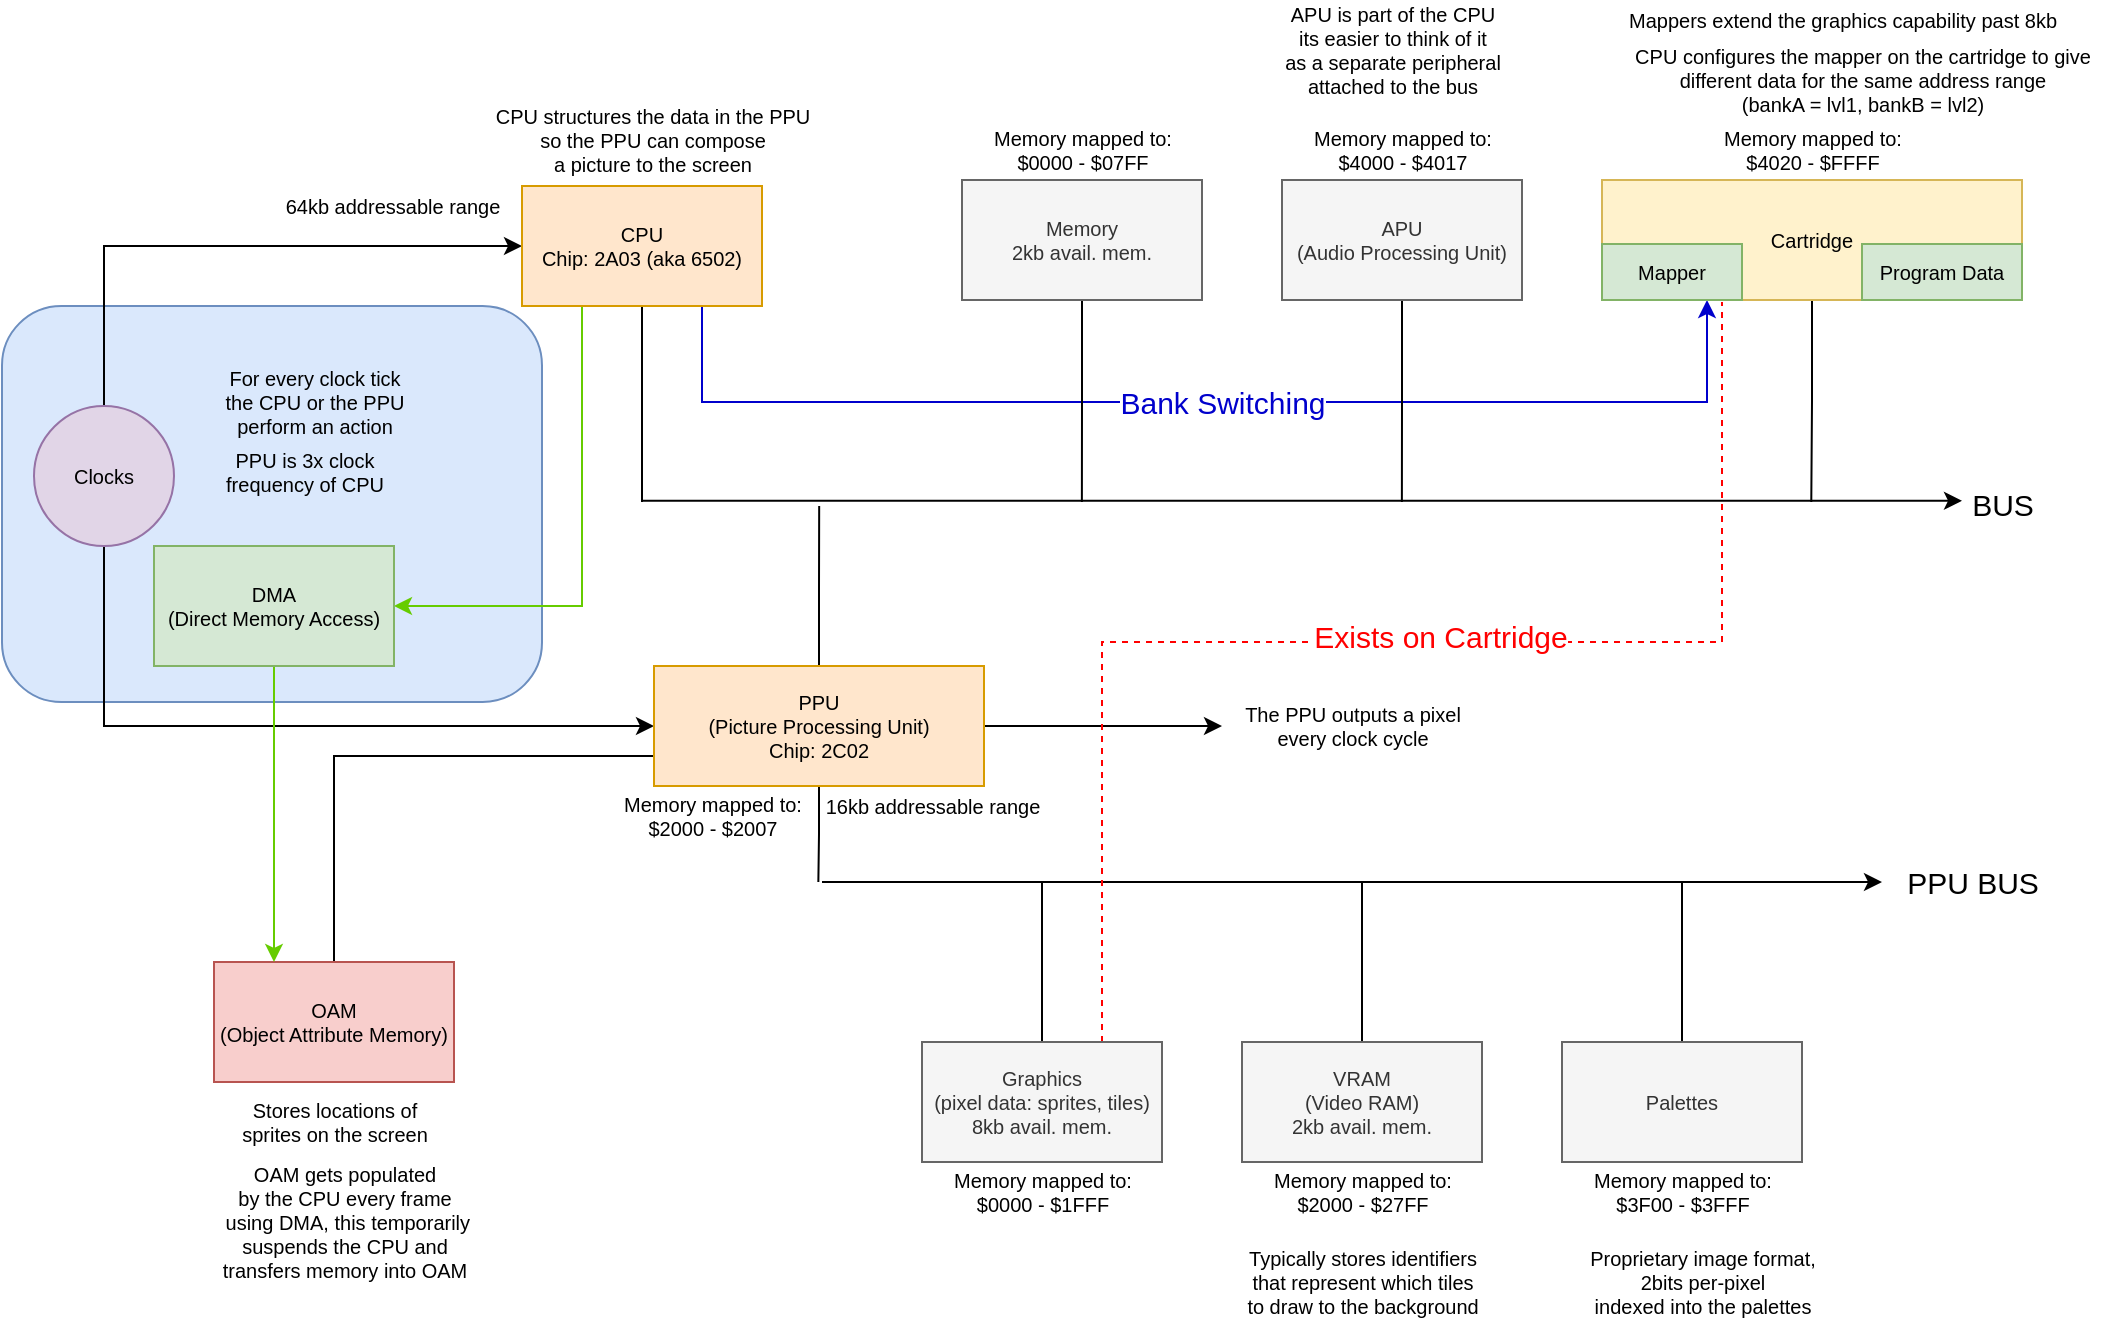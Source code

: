 <mxfile version="16.5.6" type="device" pages="3"><diagram id="FRBXm1ZRkmXVWs593_CT" name="High Level"><mxGraphModel dx="1422" dy="772" grid="1" gridSize="10" guides="1" tooltips="1" connect="1" arrows="1" fold="1" page="1" pageScale="1" pageWidth="1100" pageHeight="850" math="0" shadow="0"><root><mxCell id="0"/><mxCell id="1" parent="0"/><mxCell id="zfShiyS424DusOhFwHzb-37" value="" style="rounded=1;whiteSpace=wrap;html=1;fontSize=15;fillColor=#dae8fc;strokeColor=#6c8ebf;" parent="1" vertex="1"><mxGeometry x="20" y="232" width="270" height="198" as="geometry"/></mxCell><mxCell id="zfShiyS424DusOhFwHzb-30" style="edgeStyle=orthogonalEdgeStyle;rounded=0;orthogonalLoop=1;jettySize=auto;html=1;exitX=0.5;exitY=1;exitDx=0;exitDy=0;fontSize=15;endArrow=none;endFill=0;" parent="1" source="zfShiyS424DusOhFwHzb-1" edge="1"><mxGeometry relative="1" as="geometry"><mxPoint x="340" y="330" as="targetPoint"/></mxGeometry></mxCell><mxCell id="1sFvy0a7lkE8fh7UBLz7-22" style="edgeStyle=orthogonalEdgeStyle;rounded=0;orthogonalLoop=1;jettySize=auto;html=1;exitX=0.25;exitY=1;exitDx=0;exitDy=0;entryX=1;entryY=0.5;entryDx=0;entryDy=0;fontSize=12;fontColor=#000000;endArrow=classic;endFill=1;strokeColor=#66CC00;" parent="1" source="zfShiyS424DusOhFwHzb-1" target="1sFvy0a7lkE8fh7UBLz7-21" edge="1"><mxGeometry relative="1" as="geometry"/></mxCell><mxCell id="1sFvy0a7lkE8fh7UBLz7-25" style="edgeStyle=orthogonalEdgeStyle;rounded=0;orthogonalLoop=1;jettySize=auto;html=1;exitX=0.75;exitY=1;exitDx=0;exitDy=0;entryX=0.25;entryY=1;entryDx=0;entryDy=0;fontSize=15;fontColor=#000000;endArrow=classic;endFill=1;strokeColor=#0000CC;" parent="1" source="zfShiyS424DusOhFwHzb-1" target="zfShiyS424DusOhFwHzb-14" edge="1"><mxGeometry relative="1" as="geometry"><Array as="points"><mxPoint x="370" y="280"/><mxPoint x="873" y="280"/></Array></mxGeometry></mxCell><mxCell id="1sFvy0a7lkE8fh7UBLz7-27" value="Bank Switching" style="edgeLabel;html=1;align=center;verticalAlign=middle;resizable=0;points=[];fontSize=15;fontColor=#0000CC;" parent="1sFvy0a7lkE8fh7UBLz7-25" vertex="1" connectable="0"><mxGeometry x="-0.378" y="-1" relative="1" as="geometry"><mxPoint x="121" y="-1" as="offset"/></mxGeometry></mxCell><mxCell id="zfShiyS424DusOhFwHzb-1" value="&lt;div&gt;CPU&lt;/div&gt;&lt;div&gt;Chip: 2A03 (aka 6502)&lt;br&gt;&lt;/div&gt;" style="rounded=0;whiteSpace=wrap;html=1;" parent="1" vertex="1"><mxGeometry x="280" y="172" width="120" height="60" as="geometry"/></mxCell><mxCell id="zfShiyS424DusOhFwHzb-3" value="" style="endArrow=classic;html=1;rounded=0;endFill=1;" parent="1" edge="1"><mxGeometry width="50" height="50" relative="1" as="geometry"><mxPoint x="340" y="329.41" as="sourcePoint"/><mxPoint x="1000" y="329.41" as="targetPoint"/></mxGeometry></mxCell><mxCell id="zfShiyS424DusOhFwHzb-4" value="&lt;div&gt;&lt;font style=&quot;font-size: 15px&quot;&gt;BUS&lt;/font&gt;&lt;/div&gt;" style="edgeLabel;html=1;align=center;verticalAlign=middle;resizable=0;points=[];" parent="zfShiyS424DusOhFwHzb-3" vertex="1" connectable="0"><mxGeometry x="-0.551" y="-2" relative="1" as="geometry"><mxPoint x="532" y="-1" as="offset"/></mxGeometry></mxCell><mxCell id="zfShiyS424DusOhFwHzb-31" style="edgeStyle=orthogonalEdgeStyle;rounded=0;orthogonalLoop=1;jettySize=auto;html=1;exitX=0.5;exitY=1;exitDx=0;exitDy=0;fontSize=15;endArrow=none;endFill=0;" parent="1" source="zfShiyS424DusOhFwHzb-6" edge="1"><mxGeometry relative="1" as="geometry"><mxPoint x="559.941" y="330" as="targetPoint"/></mxGeometry></mxCell><mxCell id="zfShiyS424DusOhFwHzb-6" value="&lt;div style=&quot;font-size: 12px&quot;&gt;Memory&lt;/div&gt;&lt;div style=&quot;font-size: 12px&quot;&gt;2kb avail. mem.&lt;br style=&quot;font-size: 12px&quot;&gt;&lt;/div&gt;" style="rounded=0;whiteSpace=wrap;html=1;fontSize=12;" parent="1" vertex="1"><mxGeometry x="500" y="169" width="120" height="60" as="geometry"/></mxCell><mxCell id="zfShiyS424DusOhFwHzb-8" value="&lt;div style=&quot;font-size: 10px;&quot;&gt;Memory mapped to:&lt;/div&gt;&lt;div style=&quot;font-size: 10px;&quot;&gt;$0000 - $07FF&lt;br style=&quot;font-size: 10px;&quot;&gt;&lt;/div&gt;" style="text;html=1;align=center;verticalAlign=middle;resizable=0;points=[];autosize=1;strokeColor=none;fillColor=none;fontSize=10;" parent="1" vertex="1"><mxGeometry x="505" y="139" width="110" height="30" as="geometry"/></mxCell><mxCell id="zfShiyS424DusOhFwHzb-32" style="edgeStyle=orthogonalEdgeStyle;rounded=0;orthogonalLoop=1;jettySize=auto;html=1;exitX=0.5;exitY=1;exitDx=0;exitDy=0;fontSize=15;endArrow=none;endFill=0;" parent="1" source="zfShiyS424DusOhFwHzb-9" edge="1"><mxGeometry relative="1" as="geometry"><mxPoint x="719.941" y="330" as="targetPoint"/></mxGeometry></mxCell><mxCell id="zfShiyS424DusOhFwHzb-9" value="&lt;div&gt;APU&lt;/div&gt;&lt;div&gt;(Audio Processing Unit)&lt;br&gt;&lt;/div&gt;" style="rounded=0;whiteSpace=wrap;html=1;fontSize=12;" parent="1" vertex="1"><mxGeometry x="660" y="169" width="120" height="60" as="geometry"/></mxCell><mxCell id="zfShiyS424DusOhFwHzb-11" value="&lt;div style=&quot;font-size: 10px;&quot;&gt;APU is part of the CPU&lt;/div&gt;&lt;div style=&quot;font-size: 10px;&quot;&gt;its easier to think of it&lt;/div&gt;&lt;div style=&quot;font-size: 10px;&quot;&gt;as a separate peripheral&lt;/div&gt;&lt;div style=&quot;font-size: 10px;&quot;&gt;attached to the bus&lt;br style=&quot;font-size: 10px;&quot;&gt;&lt;/div&gt;" style="text;html=1;align=center;verticalAlign=middle;resizable=0;points=[];autosize=1;strokeColor=none;fillColor=none;fontSize=10;" parent="1" vertex="1"><mxGeometry x="650" y="79" width="130" height="50" as="geometry"/></mxCell><mxCell id="zfShiyS424DusOhFwHzb-12" value="&lt;div style=&quot;font-size: 10px;&quot;&gt;Memory mapped to:&lt;/div&gt;&lt;div style=&quot;font-size: 10px;&quot;&gt;$4000 - $4017&lt;br style=&quot;font-size: 10px;&quot;&gt;&lt;/div&gt;" style="text;html=1;align=center;verticalAlign=middle;resizable=0;points=[];autosize=1;strokeColor=none;fillColor=none;fontSize=10;" parent="1" vertex="1"><mxGeometry x="665" y="139" width="110" height="30" as="geometry"/></mxCell><mxCell id="zfShiyS424DusOhFwHzb-33" style="edgeStyle=orthogonalEdgeStyle;rounded=0;orthogonalLoop=1;jettySize=auto;html=1;exitX=0.5;exitY=1;exitDx=0;exitDy=0;fontSize=15;endArrow=none;endFill=0;" parent="1" source="zfShiyS424DusOhFwHzb-14" edge="1"><mxGeometry relative="1" as="geometry"><mxPoint x="924.647" y="330" as="targetPoint"/></mxGeometry></mxCell><mxCell id="zfShiyS424DusOhFwHzb-14" value="&lt;div style=&quot;font-size: 12px&quot;&gt;Cartridge&lt;/div&gt;&lt;div&gt;Contains mappers to extend the graphics past 8kb&lt;/div&gt;&lt;div&gt;Uses bank switching&lt;br&gt;&lt;/div&gt;" style="rounded=0;whiteSpace=wrap;html=1;fontSize=12;" parent="1" vertex="1"><mxGeometry x="820" y="169" width="210" height="60" as="geometry"/></mxCell><mxCell id="zfShiyS424DusOhFwHzb-16" value="&lt;div style=&quot;font-size: 10px;&quot;&gt;Memory mapped to:&lt;/div&gt;&lt;div style=&quot;font-size: 10px;&quot;&gt;$4020 - $FFFF&lt;br style=&quot;font-size: 10px;&quot;&gt;&lt;/div&gt;" style="text;html=1;align=center;verticalAlign=middle;resizable=0;points=[];autosize=1;strokeColor=none;fillColor=none;fontSize=10;" parent="1" vertex="1"><mxGeometry x="870" y="139" width="110" height="30" as="geometry"/></mxCell><mxCell id="zfShiyS424DusOhFwHzb-21" style="edgeStyle=orthogonalEdgeStyle;rounded=0;orthogonalLoop=1;jettySize=auto;html=1;exitX=0.5;exitY=0;exitDx=0;exitDy=0;fontSize=15;endArrow=none;endFill=0;" parent="1" source="zfShiyS424DusOhFwHzb-17" edge="1"><mxGeometry relative="1" as="geometry"><mxPoint x="428.588" y="332" as="targetPoint"/></mxGeometry></mxCell><mxCell id="zfShiyS424DusOhFwHzb-35" style="edgeStyle=orthogonalEdgeStyle;rounded=0;orthogonalLoop=1;jettySize=auto;html=1;exitX=1;exitY=0.5;exitDx=0;exitDy=0;fontSize=15;endArrow=classic;endFill=1;" parent="1" source="zfShiyS424DusOhFwHzb-17" target="zfShiyS424DusOhFwHzb-36" edge="1"><mxGeometry relative="1" as="geometry"><mxPoint x="560" y="520" as="targetPoint"/></mxGeometry></mxCell><mxCell id="zfShiyS424DusOhFwHzb-40" style="edgeStyle=orthogonalEdgeStyle;rounded=0;orthogonalLoop=1;jettySize=auto;html=1;exitX=0.5;exitY=1;exitDx=0;exitDy=0;fontSize=15;endArrow=none;endFill=0;" parent="1" source="zfShiyS424DusOhFwHzb-17" edge="1"><mxGeometry relative="1" as="geometry"><mxPoint x="428.176" y="520" as="targetPoint"/></mxGeometry></mxCell><mxCell id="zfShiyS424DusOhFwHzb-17" value="&lt;div style=&quot;font-size: 12px&quot;&gt;PPU&lt;/div&gt;&lt;div style=&quot;font-size: 12px&quot;&gt;(Picture Processing Unit)&lt;br style=&quot;font-size: 12px&quot;&gt;&lt;/div&gt;&lt;div&gt;Chip: 2C02&lt;br&gt;&lt;/div&gt;" style="rounded=0;whiteSpace=wrap;html=1;fontSize=12;" parent="1" vertex="1"><mxGeometry x="346" y="412" width="165" height="60" as="geometry"/></mxCell><mxCell id="zfShiyS424DusOhFwHzb-19" value="&lt;div style=&quot;font-size: 10px;&quot;&gt;Memory mapped to:&lt;/div&gt;&lt;div style=&quot;font-size: 10px;&quot;&gt;&lt;font style=&quot;font-size: 10px;&quot;&gt;$2000 - $2007&lt;/font&gt;&lt;br style=&quot;font-size: 10px;&quot;&gt;&lt;/div&gt;" style="text;html=1;align=center;verticalAlign=middle;resizable=0;points=[];autosize=1;strokeColor=none;fillColor=none;fontSize=10;" parent="1" vertex="1"><mxGeometry x="320" y="472" width="110" height="30" as="geometry"/></mxCell><mxCell id="zfShiyS424DusOhFwHzb-26" style="edgeStyle=orthogonalEdgeStyle;rounded=0;orthogonalLoop=1;jettySize=auto;html=1;exitX=0.5;exitY=0;exitDx=0;exitDy=0;entryX=0;entryY=0.5;entryDx=0;entryDy=0;fontSize=15;endArrow=classic;endFill=1;" parent="1" source="zfShiyS424DusOhFwHzb-22" target="zfShiyS424DusOhFwHzb-1" edge="1"><mxGeometry relative="1" as="geometry"/></mxCell><mxCell id="zfShiyS424DusOhFwHzb-27" style="edgeStyle=orthogonalEdgeStyle;rounded=0;orthogonalLoop=1;jettySize=auto;html=1;exitX=0.5;exitY=1;exitDx=0;exitDy=0;entryX=0;entryY=0.5;entryDx=0;entryDy=0;fontSize=15;endArrow=classic;endFill=1;" parent="1" source="zfShiyS424DusOhFwHzb-22" target="zfShiyS424DusOhFwHzb-17" edge="1"><mxGeometry relative="1" as="geometry"/></mxCell><mxCell id="zfShiyS424DusOhFwHzb-22" value="&lt;font style=&quot;font-size: 10px;&quot;&gt;Clocks&lt;/font&gt;" style="ellipse;whiteSpace=wrap;html=1;aspect=fixed;fontSize=10;fillColor=#e1d5e7;strokeColor=#9673a6;" parent="1" vertex="1"><mxGeometry x="36" y="282" width="70" height="70" as="geometry"/></mxCell><mxCell id="zfShiyS424DusOhFwHzb-25" value="&lt;div style=&quot;font-size: 10px;&quot;&gt;For every clock tick&lt;/div&gt;&lt;div style=&quot;font-size: 10px;&quot;&gt;the CPU or the PPU&lt;/div&gt;&lt;div style=&quot;font-size: 10px;&quot;&gt;perform an action&lt;br style=&quot;font-size: 10px;&quot;&gt;&lt;/div&gt;" style="text;html=1;align=center;verticalAlign=middle;resizable=0;points=[];autosize=1;strokeColor=none;fillColor=none;fontSize=10;" parent="1" vertex="1"><mxGeometry x="121" y="260" width="110" height="40" as="geometry"/></mxCell><mxCell id="zfShiyS424DusOhFwHzb-36" value="&lt;div style=&quot;font-size: 10px;&quot;&gt;The PPU outputs a pixel&lt;/div&gt;&lt;div style=&quot;font-size: 10px;&quot;&gt;every clock cycle&lt;/div&gt;" style="text;html=1;align=center;verticalAlign=middle;resizable=0;points=[];autosize=1;strokeColor=none;fillColor=none;fontSize=10;" parent="1" vertex="1"><mxGeometry x="630" y="427" width="130" height="30" as="geometry"/></mxCell><mxCell id="zfShiyS424DusOhFwHzb-38" value="&lt;div style=&quot;font-size: 10px;&quot;&gt;CPU structures the data in the PPU &lt;br style=&quot;font-size: 10px;&quot;&gt;&lt;/div&gt;&lt;div style=&quot;font-size: 10px;&quot;&gt;so the PPU can compose &lt;br style=&quot;font-size: 10px;&quot;&gt;&lt;/div&gt;&lt;div style=&quot;font-size: 10px;&quot;&gt;a picture to the screen&lt;/div&gt;" style="text;html=1;align=center;verticalAlign=middle;resizable=0;points=[];autosize=1;strokeColor=none;fillColor=none;fontSize=10;" parent="1" vertex="1"><mxGeometry x="255" y="129" width="180" height="40" as="geometry"/></mxCell><mxCell id="zfShiyS424DusOhFwHzb-39" value="" style="endArrow=classic;html=1;rounded=0;fontSize=15;endFill=1;" parent="1" edge="1"><mxGeometry width="50" height="50" relative="1" as="geometry"><mxPoint x="430" y="520" as="sourcePoint"/><mxPoint x="960" y="520" as="targetPoint"/></mxGeometry></mxCell><mxCell id="zfShiyS424DusOhFwHzb-41" value="PPU BUS" style="edgeLabel;html=1;align=center;verticalAlign=middle;resizable=0;points=[];fontSize=15;" parent="zfShiyS424DusOhFwHzb-39" vertex="1" connectable="0"><mxGeometry x="0.785" y="-4" relative="1" as="geometry"><mxPoint x="102" y="-4" as="offset"/></mxGeometry></mxCell><mxCell id="zfShiyS424DusOhFwHzb-42" value="64kb addressable range" style="text;html=1;align=center;verticalAlign=middle;resizable=0;points=[];autosize=1;strokeColor=none;fillColor=none;fontSize=10;" parent="1" vertex="1"><mxGeometry x="150" y="172" width="130" height="20" as="geometry"/></mxCell><mxCell id="zfShiyS424DusOhFwHzb-43" value="16kb addressable range" style="text;html=1;align=center;verticalAlign=middle;resizable=0;points=[];autosize=1;strokeColor=none;fillColor=none;fontSize=10;" parent="1" vertex="1"><mxGeometry x="420" y="472" width="130" height="20" as="geometry"/></mxCell><mxCell id="1sFvy0a7lkE8fh7UBLz7-2" style="edgeStyle=orthogonalEdgeStyle;rounded=0;orthogonalLoop=1;jettySize=auto;html=1;exitX=0.5;exitY=0;exitDx=0;exitDy=0;endArrow=none;endFill=0;" parent="1" source="1sFvy0a7lkE8fh7UBLz7-1" edge="1"><mxGeometry relative="1" as="geometry"><mxPoint x="540" y="520" as="targetPoint"/></mxGeometry></mxCell><mxCell id="1sFvy0a7lkE8fh7UBLz7-4" style="edgeStyle=orthogonalEdgeStyle;rounded=0;orthogonalLoop=1;jettySize=auto;html=1;exitX=0.75;exitY=0;exitDx=0;exitDy=0;fontSize=15;endArrow=none;endFill=0;strokeColor=#FF0000;dashed=1;" parent="1" source="1sFvy0a7lkE8fh7UBLz7-1" edge="1"><mxGeometry relative="1" as="geometry"><mxPoint x="880" y="230" as="targetPoint"/><Array as="points"><mxPoint x="570" y="400"/><mxPoint x="880" y="400"/></Array></mxGeometry></mxCell><mxCell id="1sFvy0a7lkE8fh7UBLz7-5" value="Exists on Cartridge" style="edgeLabel;html=1;align=center;verticalAlign=middle;resizable=0;points=[];fontSize=15;fontColor=#FF0000;" parent="1sFvy0a7lkE8fh7UBLz7-4" vertex="1" connectable="0"><mxGeometry x="0.085" y="3" relative="1" as="geometry"><mxPoint as="offset"/></mxGeometry></mxCell><mxCell id="1sFvy0a7lkE8fh7UBLz7-1" value="&lt;div style=&quot;font-size: 10px;&quot;&gt;Graphics&lt;/div&gt;&lt;div style=&quot;font-size: 10px;&quot;&gt;(pixel data: sprites, tiles)&lt;/div&gt;&lt;div style=&quot;font-size: 10px;&quot;&gt;8kb avail. mem.&lt;br style=&quot;font-size: 10px;&quot;&gt;&lt;/div&gt;" style="rounded=0;whiteSpace=wrap;html=1;fontSize=10;fillColor=#f5f5f5;fontColor=#333333;strokeColor=#666666;" parent="1" vertex="1"><mxGeometry x="480" y="600" width="120" height="60" as="geometry"/></mxCell><mxCell id="1sFvy0a7lkE8fh7UBLz7-3" value="&lt;div style=&quot;font-size: 10px;&quot;&gt;Memory mapped to:&lt;/div&gt;&lt;div style=&quot;font-size: 10px;&quot;&gt;$0000 - $1FFF&lt;br style=&quot;font-size: 10px;&quot;&gt;&lt;/div&gt;" style="text;html=1;align=center;verticalAlign=middle;resizable=0;points=[];autosize=1;strokeColor=none;fillColor=none;fontSize=10;" parent="1" vertex="1"><mxGeometry x="485" y="660" width="110" height="30" as="geometry"/></mxCell><mxCell id="1sFvy0a7lkE8fh7UBLz7-9" style="edgeStyle=orthogonalEdgeStyle;rounded=0;orthogonalLoop=1;jettySize=auto;html=1;exitX=0.5;exitY=0;exitDx=0;exitDy=0;fontSize=15;endArrow=none;endFill=0;" parent="1" source="1sFvy0a7lkE8fh7UBLz7-6" edge="1"><mxGeometry relative="1" as="geometry"><mxPoint x="700" y="520" as="targetPoint"/></mxGeometry></mxCell><mxCell id="1sFvy0a7lkE8fh7UBLz7-6" value="&lt;div style=&quot;font-size: 10px;&quot;&gt;&lt;font style=&quot;font-size: 10px;&quot;&gt;VRAM&lt;/font&gt;&lt;/div&gt;&lt;div style=&quot;font-size: 10px;&quot;&gt;&lt;font style=&quot;font-size: 10px;&quot;&gt;(Video RAM)&lt;br style=&quot;font-size: 10px;&quot;&gt;&lt;/font&gt;&lt;/div&gt;&lt;div style=&quot;font-size: 10px;&quot;&gt;&lt;font style=&quot;font-size: 10px;&quot;&gt;2kb avail. mem.&lt;/font&gt;&lt;br style=&quot;font-size: 10px;&quot;&gt;&lt;/div&gt;" style="rounded=0;whiteSpace=wrap;html=1;fontSize=10;fillColor=#f5f5f5;fontColor=#333333;strokeColor=#666666;" parent="1" vertex="1"><mxGeometry x="640" y="600" width="120" height="60" as="geometry"/></mxCell><mxCell id="1sFvy0a7lkE8fh7UBLz7-8" value="&lt;div style=&quot;font-size: 10px;&quot;&gt;Memory mapped to:&lt;/div&gt;&lt;div style=&quot;font-size: 10px;&quot;&gt;$2000 - $27FF&lt;br style=&quot;font-size: 10px;&quot;&gt;&lt;/div&gt;" style="text;html=1;align=center;verticalAlign=middle;resizable=0;points=[];autosize=1;strokeColor=none;fillColor=none;fontSize=10;" parent="1" vertex="1"><mxGeometry x="645" y="660" width="110" height="30" as="geometry"/></mxCell><mxCell id="1sFvy0a7lkE8fh7UBLz7-11" style="edgeStyle=orthogonalEdgeStyle;rounded=0;orthogonalLoop=1;jettySize=auto;html=1;exitX=0.5;exitY=0;exitDx=0;exitDy=0;fontSize=12;endArrow=none;endFill=0;" parent="1" source="1sFvy0a7lkE8fh7UBLz7-10" edge="1"><mxGeometry relative="1" as="geometry"><mxPoint x="860" y="520" as="targetPoint"/></mxGeometry></mxCell><mxCell id="1sFvy0a7lkE8fh7UBLz7-10" value="&lt;font style=&quot;font-size: 12px;&quot;&gt;Palettes&lt;/font&gt;" style="rounded=0;whiteSpace=wrap;html=1;fontSize=12;" parent="1" vertex="1"><mxGeometry x="800" y="600" width="120" height="60" as="geometry"/></mxCell><mxCell id="1sFvy0a7lkE8fh7UBLz7-12" value="&lt;div style=&quot;font-size: 10px;&quot;&gt;Memory mapped to:&lt;/div&gt;&lt;div style=&quot;font-size: 10px;&quot;&gt;$3F00 - $3FFF&lt;br style=&quot;font-size: 10px;&quot;&gt;&lt;/div&gt;" style="text;html=1;align=center;verticalAlign=middle;resizable=0;points=[];autosize=1;strokeColor=none;fillColor=none;fontSize=10;" parent="1" vertex="1"><mxGeometry x="805" y="660" width="110" height="30" as="geometry"/></mxCell><mxCell id="1sFvy0a7lkE8fh7UBLz7-13" value="&lt;div style=&quot;font-size: 10px;&quot;&gt;Proprietary image format, &lt;br style=&quot;font-size: 10px;&quot;&gt;&lt;/div&gt;&lt;div style=&quot;font-size: 10px;&quot;&gt;2bits per-pixel &lt;br style=&quot;font-size: 10px;&quot;&gt;&lt;/div&gt;&lt;div style=&quot;font-size: 10px;&quot;&gt;indexed into the palettes&lt;/div&gt;" style="text;html=1;align=center;verticalAlign=middle;resizable=0;points=[];autosize=1;strokeColor=none;fillColor=none;fontSize=10;fontColor=#000000;" parent="1" vertex="1"><mxGeometry x="800" y="700" width="140" height="40" as="geometry"/></mxCell><mxCell id="1sFvy0a7lkE8fh7UBLz7-15" value="&lt;div style=&quot;font-size: 10px;&quot;&gt;Typically stores identifiers &lt;br style=&quot;font-size: 10px;&quot;&gt;&lt;/div&gt;&lt;div style=&quot;font-size: 10px;&quot;&gt;that represent which tiles &lt;br style=&quot;font-size: 10px;&quot;&gt;&lt;/div&gt;&lt;div style=&quot;font-size: 10px;&quot;&gt;to draw to the background&lt;/div&gt;" style="text;html=1;align=center;verticalAlign=middle;resizable=0;points=[];autosize=1;strokeColor=none;fillColor=none;fontSize=10;fontColor=#000000;" parent="1" vertex="1"><mxGeometry x="630" y="700" width="140" height="40" as="geometry"/></mxCell><mxCell id="1sFvy0a7lkE8fh7UBLz7-18" style="edgeStyle=orthogonalEdgeStyle;rounded=0;orthogonalLoop=1;jettySize=auto;html=1;exitX=0.5;exitY=0;exitDx=0;exitDy=0;entryX=0;entryY=0.75;entryDx=0;entryDy=0;fontSize=15;fontColor=#000000;endArrow=none;endFill=0;strokeColor=#000000;" parent="1" source="1sFvy0a7lkE8fh7UBLz7-16" target="zfShiyS424DusOhFwHzb-17" edge="1"><mxGeometry relative="1" as="geometry"/></mxCell><mxCell id="1sFvy0a7lkE8fh7UBLz7-16" value="&lt;div style=&quot;font-size: 10px;&quot;&gt;OAM&lt;/div&gt;&lt;div style=&quot;font-size: 10px;&quot;&gt;(Object Attribute Memory)&lt;br style=&quot;font-size: 10px;&quot;&gt;&lt;/div&gt;" style="rounded=0;whiteSpace=wrap;html=1;fontSize=10;fillColor=#f8cecc;strokeColor=#b85450;" parent="1" vertex="1"><mxGeometry x="126" y="560" width="120" height="60" as="geometry"/></mxCell><mxCell id="1sFvy0a7lkE8fh7UBLz7-17" value="&lt;div style=&quot;font-size: 10px;&quot;&gt;Stores locations of &lt;br style=&quot;font-size: 10px;&quot;&gt;&lt;/div&gt;&lt;div style=&quot;font-size: 10px;&quot;&gt;sprites on the screen&lt;/div&gt;" style="text;html=1;align=center;verticalAlign=middle;resizable=0;points=[];autosize=1;strokeColor=none;fillColor=none;fontSize=10;fontColor=#000000;" parent="1" vertex="1"><mxGeometry x="131" y="625" width="110" height="30" as="geometry"/></mxCell><mxCell id="1sFvy0a7lkE8fh7UBLz7-19" value="&lt;div style=&quot;font-size: 10px;&quot;&gt;OAM gets populated &lt;br style=&quot;font-size: 10px;&quot;&gt;&lt;/div&gt;&lt;div style=&quot;font-size: 10px;&quot;&gt;by the CPU every frame&lt;/div&gt;&lt;div style=&quot;font-size: 10px;&quot;&gt;&amp;nbsp;using DMA, this temporarily&lt;/div&gt;&lt;div style=&quot;font-size: 10px;&quot;&gt;suspends the CPU and &lt;br style=&quot;font-size: 10px;&quot;&gt;&lt;/div&gt;&lt;div style=&quot;font-size: 10px;&quot;&gt;transfers memory into OAM&lt;br style=&quot;font-size: 10px;&quot;&gt;&lt;/div&gt;" style="text;html=1;align=center;verticalAlign=middle;resizable=0;points=[];autosize=1;strokeColor=none;fillColor=none;fontSize=10;fontColor=#000000;" parent="1" vertex="1"><mxGeometry x="116" y="655" width="150" height="70" as="geometry"/></mxCell><mxCell id="1sFvy0a7lkE8fh7UBLz7-20" value="&lt;div style=&quot;font-size: 10px;&quot;&gt;PPU is 3x clock &lt;br style=&quot;font-size: 10px;&quot;&gt;&lt;/div&gt;&lt;div style=&quot;font-size: 10px;&quot;&gt;frequency of CPU&lt;/div&gt;" style="text;html=1;align=center;verticalAlign=middle;resizable=0;points=[];autosize=1;strokeColor=none;fillColor=none;fontSize=10;fontColor=#000000;" parent="1" vertex="1"><mxGeometry x="121" y="300" width="100" height="30" as="geometry"/></mxCell><mxCell id="1sFvy0a7lkE8fh7UBLz7-23" style="edgeStyle=orthogonalEdgeStyle;rounded=0;orthogonalLoop=1;jettySize=auto;html=1;exitX=0.5;exitY=1;exitDx=0;exitDy=0;entryX=0.25;entryY=0;entryDx=0;entryDy=0;fontSize=12;fontColor=#000000;endArrow=classic;endFill=1;strokeColor=#66CC00;" parent="1" source="1sFvy0a7lkE8fh7UBLz7-21" target="1sFvy0a7lkE8fh7UBLz7-16" edge="1"><mxGeometry relative="1" as="geometry"/></mxCell><mxCell id="1sFvy0a7lkE8fh7UBLz7-21" value="&lt;div style=&quot;font-size: 10px;&quot;&gt;DMA&lt;/div&gt;&lt;div style=&quot;font-size: 10px;&quot;&gt;(Direct Memory Access)&lt;br style=&quot;font-size: 10px;&quot;&gt;&lt;/div&gt;" style="rounded=0;whiteSpace=wrap;html=1;fontSize=10;fillColor=#d5e8d4;strokeColor=#82b366;" parent="1" vertex="1"><mxGeometry x="96" y="352" width="120" height="60" as="geometry"/></mxCell><mxCell id="1sFvy0a7lkE8fh7UBLz7-26" value="&lt;div&gt;CPU configures the mapper on the cartridge to give &lt;br&gt;&lt;/div&gt;&lt;div&gt;different data for the same address range &lt;br&gt;&lt;/div&gt;&lt;div&gt;(bankA = lvl1, bankB = lvl2)&lt;/div&gt;" style="text;html=1;align=center;verticalAlign=middle;resizable=0;points=[];autosize=1;strokeColor=none;fillColor=none;fontSize=10;fontColor=#000000;" parent="1" vertex="1"><mxGeometry x="820" y="99" width="260" height="40" as="geometry"/></mxCell><mxCell id="1sFvy0a7lkE8fh7UBLz7-28" value="&lt;div style=&quot;font-size: 10px;&quot;&gt;PPU&lt;/div&gt;&lt;div style=&quot;font-size: 10px;&quot;&gt;(Picture Processing Unit)&lt;br style=&quot;font-size: 10px;&quot;&gt;&lt;/div&gt;&lt;div style=&quot;font-size: 10px;&quot;&gt;Chip: 2C02&lt;br style=&quot;font-size: 10px;&quot;&gt;&lt;/div&gt;" style="rounded=0;whiteSpace=wrap;html=1;fontSize=10;fillColor=#ffe6cc;strokeColor=#d79b00;" parent="1" vertex="1"><mxGeometry x="346" y="412" width="165" height="60" as="geometry"/></mxCell><mxCell id="1sFvy0a7lkE8fh7UBLz7-29" value="&lt;div style=&quot;font-size: 10px;&quot;&gt;CPU&lt;/div&gt;&lt;div style=&quot;font-size: 10px;&quot;&gt;Chip: 2A03 (aka 6502)&lt;br style=&quot;font-size: 10px;&quot;&gt;&lt;/div&gt;" style="rounded=0;whiteSpace=wrap;html=1;fontSize=10;fillColor=#ffe6cc;strokeColor=#d79b00;" parent="1" vertex="1"><mxGeometry x="280" y="172" width="120" height="60" as="geometry"/></mxCell><mxCell id="1sFvy0a7lkE8fh7UBLz7-30" value="&lt;div style=&quot;font-size: 10px;&quot;&gt;Memory&lt;/div&gt;&lt;div style=&quot;font-size: 10px;&quot;&gt;2kb avail. mem.&lt;br style=&quot;font-size: 10px;&quot;&gt;&lt;/div&gt;" style="rounded=0;whiteSpace=wrap;html=1;fontSize=10;fillColor=#f5f5f5;fontColor=#333333;strokeColor=#666666;" parent="1" vertex="1"><mxGeometry x="500" y="169" width="120" height="60" as="geometry"/></mxCell><mxCell id="1sFvy0a7lkE8fh7UBLz7-31" value="&lt;div style=&quot;font-size: 10px;&quot;&gt;APU&lt;/div&gt;&lt;div style=&quot;font-size: 10px;&quot;&gt;(Audio Processing Unit)&lt;br style=&quot;font-size: 10px;&quot;&gt;&lt;/div&gt;" style="rounded=0;whiteSpace=wrap;html=1;fontSize=10;fillColor=#f5f5f5;fontColor=#333333;strokeColor=#666666;" parent="1" vertex="1"><mxGeometry x="660" y="169" width="120" height="60" as="geometry"/></mxCell><mxCell id="1sFvy0a7lkE8fh7UBLz7-32" value="&lt;div style=&quot;font-size: 10px&quot;&gt;Cartridge&lt;/div&gt;" style="rounded=0;whiteSpace=wrap;html=1;fontSize=10;fillColor=#fff2cc;strokeColor=#d6b656;" parent="1" vertex="1"><mxGeometry x="820" y="169" width="210" height="60" as="geometry"/></mxCell><mxCell id="1sFvy0a7lkE8fh7UBLz7-33" value="&lt;font style=&quot;font-size: 10px;&quot;&gt;Palettes&lt;/font&gt;" style="rounded=0;whiteSpace=wrap;html=1;fontSize=10;fillColor=#f5f5f5;fontColor=#333333;strokeColor=#666666;" parent="1" vertex="1"><mxGeometry x="800" y="600" width="120" height="60" as="geometry"/></mxCell><mxCell id="1sFvy0a7lkE8fh7UBLz7-34" value="Mappers extend the graphics capability past 8kb" style="text;html=1;align=center;verticalAlign=middle;resizable=0;points=[];autosize=1;strokeColor=none;fillColor=none;fontSize=10;fontColor=#000000;" parent="1" vertex="1"><mxGeometry x="820" y="79" width="240" height="20" as="geometry"/></mxCell><mxCell id="1sFvy0a7lkE8fh7UBLz7-35" value="Mapper" style="rounded=0;whiteSpace=wrap;html=1;fontSize=10;fillColor=#d5e8d4;strokeColor=#82b366;fontColor=#000000;" parent="1" vertex="1"><mxGeometry x="820" y="201" width="70" height="28" as="geometry"/></mxCell><mxCell id="1sFvy0a7lkE8fh7UBLz7-36" value="Program Data" style="rounded=0;whiteSpace=wrap;html=1;fontSize=10;fillColor=#d5e8d4;strokeColor=#82b366;fontColor=#000000;" parent="1" vertex="1"><mxGeometry x="950" y="201" width="80" height="28" as="geometry"/></mxCell></root></mxGraphModel></diagram><diagram id="adF6meA1H6t3A3_N5YYb" name="CPU"><mxGraphModel dx="1422" dy="780" grid="1" gridSize="10" guides="1" tooltips="1" connect="1" arrows="1" fold="1" page="1" pageScale="1" pageWidth="1100" pageHeight="850" math="0" shadow="0"><root><mxCell id="LfLCTCj965yyoCxrncsl-0"/><mxCell id="LfLCTCj965yyoCxrncsl-1" parent="LfLCTCj965yyoCxrncsl-0"/><mxCell id="LfLCTCj965yyoCxrncsl-4" style="edgeStyle=orthogonalEdgeStyle;rounded=0;orthogonalLoop=1;jettySize=auto;html=1;exitX=1;exitY=0.25;exitDx=0;exitDy=0;fontSize=10;fontColor=#000000;endArrow=classic;endFill=1;strokeColor=#000000;" edge="1" parent="LfLCTCj965yyoCxrncsl-1" source="LfLCTCj965yyoCxrncsl-2" target="LfLCTCj965yyoCxrncsl-3"><mxGeometry relative="1" as="geometry"/></mxCell><mxCell id="LfLCTCj965yyoCxrncsl-6" style="edgeStyle=orthogonalEdgeStyle;rounded=0;orthogonalLoop=1;jettySize=auto;html=1;exitX=1;exitY=0.5;exitDx=0;exitDy=0;fontSize=10;fontColor=#000000;endArrow=classic;endFill=1;strokeColor=#000000;startArrow=classic;startFill=1;" edge="1" parent="LfLCTCj965yyoCxrncsl-1" source="LfLCTCj965yyoCxrncsl-2" target="LfLCTCj965yyoCxrncsl-5"><mxGeometry relative="1" as="geometry"/></mxCell><mxCell id="LfLCTCj965yyoCxrncsl-8" style="edgeStyle=orthogonalEdgeStyle;rounded=0;orthogonalLoop=1;jettySize=auto;html=1;exitX=1;exitY=0.75;exitDx=0;exitDy=0;entryX=0;entryY=0.5;entryDx=0;entryDy=0;fontSize=10;fontColor=#000000;startArrow=none;startFill=0;endArrow=classic;endFill=1;strokeColor=#000000;" edge="1" parent="LfLCTCj965yyoCxrncsl-1" source="LfLCTCj965yyoCxrncsl-2" target="LfLCTCj965yyoCxrncsl-7"><mxGeometry relative="1" as="geometry"/></mxCell><mxCell id="LfLCTCj965yyoCxrncsl-2" value="&lt;div&gt;CPU&lt;/div&gt;" style="whiteSpace=wrap;html=1;aspect=fixed;fontSize=10;fontColor=#000000;" vertex="1" parent="LfLCTCj965yyoCxrncsl-1"><mxGeometry x="280" y="50" width="160" height="160" as="geometry"/></mxCell><mxCell id="LfLCTCj965yyoCxrncsl-3" value="&lt;div&gt;Address&lt;/div&gt;&lt;div&gt;16-bit&lt;/div&gt;&lt;div&gt;exchanges data&lt;/div&gt;&lt;div&gt;8-bits at a time&lt;br&gt;&lt;/div&gt;" style="rounded=0;whiteSpace=wrap;html=1;fontSize=10;fontColor=#000000;" vertex="1" parent="LfLCTCj965yyoCxrncsl-1"><mxGeometry x="560" y="50" width="120" height="60" as="geometry"/></mxCell><mxCell id="LfLCTCj965yyoCxrncsl-5" value="&lt;div&gt;Data&lt;/div&gt;" style="rounded=0;whiteSpace=wrap;html=1;fontSize=10;fontColor=#000000;" vertex="1" parent="LfLCTCj965yyoCxrncsl-1"><mxGeometry x="560" y="130" width="120" height="60" as="geometry"/></mxCell><mxCell id="LfLCTCj965yyoCxrncsl-7" value="&lt;div&gt;R/W&lt;/div&gt;&lt;div&gt;(Read data or Write data)&lt;br&gt;&lt;/div&gt;" style="rounded=0;whiteSpace=wrap;html=1;fontSize=10;fontColor=#000000;" vertex="1" parent="LfLCTCj965yyoCxrncsl-1"><mxGeometry x="560" y="210" width="120" height="60" as="geometry"/></mxCell><mxCell id="LfLCTCj965yyoCxrncsl-10" style="edgeStyle=orthogonalEdgeStyle;rounded=0;orthogonalLoop=1;jettySize=auto;html=1;exitX=1;exitY=0.5;exitDx=0;exitDy=0;fontSize=10;fontColor=#000000;startArrow=none;startFill=0;endArrow=classic;endFill=1;strokeColor=#000000;" edge="1" parent="LfLCTCj965yyoCxrncsl-1" source="LfLCTCj965yyoCxrncsl-9" target="LfLCTCj965yyoCxrncsl-2"><mxGeometry relative="1" as="geometry"/></mxCell><mxCell id="LfLCTCj965yyoCxrncsl-9" value="Clock" style="ellipse;whiteSpace=wrap;html=1;aspect=fixed;fontSize=10;fontColor=#000000;" vertex="1" parent="LfLCTCj965yyoCxrncsl-1"><mxGeometry x="120" y="80" width="80" height="80" as="geometry"/></mxCell><mxCell id="LfLCTCj965yyoCxrncsl-21" value="" style="endArrow=none;html=1;rounded=0;fontSize=10;fontColor=#000000;strokeColor=#000000;" edge="1" parent="LfLCTCj965yyoCxrncsl-1"><mxGeometry width="50" height="50" relative="1" as="geometry"><mxPoint x="120" y="220" as="sourcePoint"/><mxPoint x="210" y="220" as="targetPoint"/><Array as="points"><mxPoint x="130" y="220"/><mxPoint x="130" y="180"/><mxPoint x="140" y="180"/><mxPoint x="150" y="180"/><mxPoint x="150" y="220"/><mxPoint x="170" y="220"/><mxPoint x="170" y="180"/><mxPoint x="190" y="180"/><mxPoint x="190" y="220"/></Array></mxGeometry></mxCell><mxCell id="LfLCTCj965yyoCxrncsl-22" value="Clocks force the CPU to change state" style="text;html=1;align=center;verticalAlign=middle;resizable=0;points=[];autosize=1;strokeColor=none;fillColor=none;fontSize=10;fontColor=#000000;" vertex="1" parent="LfLCTCj965yyoCxrncsl-1"><mxGeometry x="120" y="230" width="190" height="20" as="geometry"/></mxCell><mxCell id="LfLCTCj965yyoCxrncsl-23" value="Bus (a set of wires)" style="rounded=0;whiteSpace=wrap;html=1;fontSize=10;fontColor=#000000;" vertex="1" parent="LfLCTCj965yyoCxrncsl-1"><mxGeometry x="120" y="440" width="760" height="40" as="geometry"/></mxCell><mxCell id="LfLCTCj965yyoCxrncsl-26" value="D" style="edgeStyle=orthogonalEdgeStyle;rounded=0;orthogonalLoop=1;jettySize=auto;html=1;exitX=0.5;exitY=1;exitDx=0;exitDy=0;entryX=0.053;entryY=-0.025;entryDx=0;entryDy=0;entryPerimeter=0;fontSize=10;fontColor=#000000;startArrow=classic;startFill=1;endArrow=classic;endFill=1;strokeColor=#000000;" edge="1" parent="LfLCTCj965yyoCxrncsl-1" source="LfLCTCj965yyoCxrncsl-24" target="LfLCTCj965yyoCxrncsl-23"><mxGeometry relative="1" as="geometry"/></mxCell><mxCell id="LfLCTCj965yyoCxrncsl-27" value="A" style="edgeStyle=orthogonalEdgeStyle;rounded=0;orthogonalLoop=1;jettySize=auto;html=1;exitX=0.25;exitY=1;exitDx=0;exitDy=0;entryX=0.026;entryY=0.05;entryDx=0;entryDy=0;entryPerimeter=0;fontSize=10;fontColor=#000000;startArrow=none;startFill=0;endArrow=classic;endFill=1;strokeColor=#000000;" edge="1" parent="LfLCTCj965yyoCxrncsl-1" source="LfLCTCj965yyoCxrncsl-24" target="LfLCTCj965yyoCxrncsl-23"><mxGeometry relative="1" as="geometry"/></mxCell><mxCell id="LfLCTCj965yyoCxrncsl-24" value="CPU" style="whiteSpace=wrap;html=1;aspect=fixed;fontSize=10;fontColor=#000000;" vertex="1" parent="LfLCTCj965yyoCxrncsl-1"><mxGeometry x="120" y="320" width="80" height="80" as="geometry"/></mxCell><mxCell id="LfLCTCj965yyoCxrncsl-28" value="&lt;div&gt;A = Address&lt;/div&gt;&lt;div&gt;D = Data&lt;/div&gt;" style="text;html=1;align=center;verticalAlign=middle;resizable=0;points=[];autosize=1;strokeColor=none;fillColor=none;fontSize=10;fontColor=#000000;" vertex="1" parent="LfLCTCj965yyoCxrncsl-1"><mxGeometry x="50" y="400" width="70" height="30" as="geometry"/></mxCell><mxCell id="LfLCTCj965yyoCxrncsl-30" value="Bus Address Range (Full 16-bit Range): 0x0000 - 0xFFFF" style="text;html=1;align=center;verticalAlign=middle;resizable=0;points=[];autosize=1;strokeColor=none;fillColor=none;fontSize=10;fontColor=#000000;" vertex="1" parent="LfLCTCj965yyoCxrncsl-1"><mxGeometry x="120" y="460" width="280" height="20" as="geometry"/></mxCell><mxCell id="LfLCTCj965yyoCxrncsl-36" style="edgeStyle=orthogonalEdgeStyle;rounded=0;orthogonalLoop=1;jettySize=auto;html=1;exitX=0.5;exitY=1;exitDx=0;exitDy=0;entryX=0.578;entryY=-0.025;entryDx=0;entryDy=0;entryPerimeter=0;fontSize=10;fontColor=#000000;startArrow=classic;startFill=1;endArrow=classic;endFill=1;strokeColor=#000000;" edge="1" parent="LfLCTCj965yyoCxrncsl-1" source="LfLCTCj965yyoCxrncsl-34" target="LfLCTCj965yyoCxrncsl-23"><mxGeometry relative="1" as="geometry"/></mxCell><mxCell id="LfLCTCj965yyoCxrncsl-34" value="&lt;div&gt;RAM&lt;/div&gt;&lt;div&gt;64kb&lt;br&gt;&lt;/div&gt;" style="rounded=0;whiteSpace=wrap;html=1;fontSize=10;fontColor=#000000;" vertex="1" parent="LfLCTCj965yyoCxrncsl-1"><mxGeometry x="240" y="320" width="640" height="80" as="geometry"/></mxCell><mxCell id="LfLCTCj965yyoCxrncsl-35" value="Address Range (Full 16-bit Range): 0x0000 - 0xFFFF" style="text;html=1;align=center;verticalAlign=middle;resizable=0;points=[];autosize=1;strokeColor=none;fillColor=none;fontSize=10;fontColor=#000000;" vertex="1" parent="LfLCTCj965yyoCxrncsl-1"><mxGeometry x="250" y="380" width="260" height="20" as="geometry"/></mxCell><mxCell id="LfLCTCj965yyoCxrncsl-37" value="&lt;div align=&quot;left&quot;&gt;CPU&lt;/div&gt;" style="whiteSpace=wrap;html=1;aspect=fixed;fontSize=10;fontColor=#000000;align=left;verticalAlign=top;" vertex="1" parent="LfLCTCj965yyoCxrncsl-1"><mxGeometry x="120" y="520" width="200" height="200" as="geometry"/></mxCell><mxCell id="LfLCTCj965yyoCxrncsl-39" value="" style="rounded=0;whiteSpace=wrap;html=1;fontSize=10;fontColor=#000000;" vertex="1" parent="LfLCTCj965yyoCxrncsl-1"><mxGeometry x="130" y="540" width="180" height="40" as="geometry"/></mxCell><mxCell id="LfLCTCj965yyoCxrncsl-38" value="&lt;div align=&quot;left&quot;&gt;A: Accumulator&lt;/div&gt;&lt;div align=&quot;left&quot;&gt;X: Register&lt;/div&gt;&lt;div align=&quot;left&quot;&gt;Y: Register&lt;br&gt;&lt;/div&gt;" style="text;html=1;align=left;verticalAlign=middle;resizable=0;points=[];autosize=1;strokeColor=none;fillColor=none;fontSize=10;fontColor=#000000;" vertex="1" parent="LfLCTCj965yyoCxrncsl-1"><mxGeometry x="130" y="540" width="90" height="40" as="geometry"/></mxCell><mxCell id="LfLCTCj965yyoCxrncsl-40" value="Registers: 8-bit" style="text;html=1;align=center;verticalAlign=middle;resizable=0;points=[];autosize=1;strokeColor=none;fillColor=none;fontSize=10;fontColor=#000000;" vertex="1" parent="LfLCTCj965yyoCxrncsl-1"><mxGeometry x="230" y="560" width="80" height="20" as="geometry"/></mxCell><mxCell id="LfLCTCj965yyoCxrncsl-44" value="" style="rounded=0;whiteSpace=wrap;html=1;fontSize=10;fontColor=#000000;" vertex="1" parent="LfLCTCj965yyoCxrncsl-1"><mxGeometry x="130" y="580" width="180" height="25" as="geometry"/></mxCell><mxCell id="LfLCTCj965yyoCxrncsl-41" value="S: Stack Pointer" style="text;html=1;align=left;verticalAlign=middle;resizable=0;points=[];autosize=1;strokeColor=none;fillColor=none;fontSize=10;fontColor=#000000;" vertex="1" parent="LfLCTCj965yyoCxrncsl-1"><mxGeometry x="130" y="580" width="90" height="20" as="geometry"/></mxCell><mxCell id="LfLCTCj965yyoCxrncsl-45" value="" style="rounded=0;whiteSpace=wrap;html=1;fontSize=10;fontColor=#000000;" vertex="1" parent="LfLCTCj965yyoCxrncsl-1"><mxGeometry x="130" y="605" width="180" height="25" as="geometry"/></mxCell><mxCell id="LfLCTCj965yyoCxrncsl-42" value="PC: Program Counter 16-bit" style="text;html=1;align=left;verticalAlign=middle;resizable=0;points=[];autosize=1;strokeColor=none;fillColor=none;fontSize=10;fontColor=#000000;" vertex="1" parent="LfLCTCj965yyoCxrncsl-1"><mxGeometry x="130" y="605" width="150" height="20" as="geometry"/></mxCell><mxCell id="LfLCTCj965yyoCxrncsl-47" value="" style="rounded=0;whiteSpace=wrap;html=1;fontSize=10;fontColor=#000000;" vertex="1" parent="LfLCTCj965yyoCxrncsl-1"><mxGeometry x="130" y="630" width="180" height="25" as="geometry"/></mxCell><mxCell id="LfLCTCj965yyoCxrncsl-43" value="STS: Status Register (Flags)" style="text;html=1;align=left;verticalAlign=middle;resizable=0;points=[];autosize=1;strokeColor=none;fillColor=none;fontSize=10;fontColor=#000000;" vertex="1" parent="LfLCTCj965yyoCxrncsl-1"><mxGeometry x="130" y="630" width="150" height="20" as="geometry"/></mxCell><mxCell id="LfLCTCj965yyoCxrncsl-51" style="edgeStyle=orthogonalEdgeStyle;rounded=0;orthogonalLoop=1;jettySize=auto;html=1;exitX=0;exitY=0.5;exitDx=0;exitDy=0;entryX=1;entryY=0.5;entryDx=0;entryDy=0;fontSize=10;fontColor=#000000;startArrow=none;startFill=0;endArrow=none;endFill=0;strokeColor=#000000;" edge="1" parent="LfLCTCj965yyoCxrncsl-1" source="LfLCTCj965yyoCxrncsl-50" target="LfLCTCj965yyoCxrncsl-45"><mxGeometry relative="1" as="geometry"/></mxCell><mxCell id="LfLCTCj965yyoCxrncsl-50" value="The Program instructions" style="rounded=0;whiteSpace=wrap;html=1;fontSize=10;fontColor=#000000;" vertex="1" parent="LfLCTCj965yyoCxrncsl-1"><mxGeometry x="370" y="605" width="210" height="20" as="geometry"/></mxCell><mxCell id="LfLCTCj965yyoCxrncsl-53" style="edgeStyle=orthogonalEdgeStyle;rounded=0;orthogonalLoop=1;jettySize=auto;html=1;exitX=0;exitY=0.5;exitDx=0;exitDy=0;entryX=1;entryY=0.5;entryDx=0;entryDy=0;fontSize=10;fontColor=#000000;startArrow=none;startFill=0;endArrow=none;endFill=0;strokeColor=#000000;" edge="1" parent="LfLCTCj965yyoCxrncsl-1" source="LfLCTCj965yyoCxrncsl-52" target="LfLCTCj965yyoCxrncsl-47"><mxGeometry relative="1" as="geometry"/></mxCell><mxCell id="LfLCTCj965yyoCxrncsl-52" value="Zero Flag, Carry Flag, Interrupts (set of bits)" style="rounded=0;whiteSpace=wrap;html=1;fontSize=10;fontColor=#000000;" vertex="1" parent="LfLCTCj965yyoCxrncsl-1"><mxGeometry x="370" y="635" width="210" height="20" as="geometry"/></mxCell><mxCell id="LfLCTCj965yyoCxrncsl-54" value="&lt;div&gt;An instruction can be 1, 2 or 3 bytes and span several clock cycles&lt;br&gt;&lt;/div&gt;&lt;div&gt;The first byte of the instruction provides the length and duration&lt;br&gt;&lt;/div&gt;" style="text;html=1;align=left;verticalAlign=middle;resizable=0;points=[];autosize=1;strokeColor=none;fillColor=none;fontSize=10;fontColor=#000000;" vertex="1" parent="LfLCTCj965yyoCxrncsl-1"><mxGeometry x="640" y="600" width="320" height="30" as="geometry"/></mxCell><mxCell id="LfLCTCj965yyoCxrncsl-55" value="&lt;div&gt;Instruction&lt;/div&gt;&lt;div&gt;- Size&lt;/div&gt;&lt;div&gt;- Duration&lt;br&gt;&lt;/div&gt;" style="text;html=1;align=left;verticalAlign=middle;resizable=0;points=[];autosize=1;strokeColor=none;fillColor=none;fontSize=10;fontColor=#000000;" vertex="1" parent="LfLCTCj965yyoCxrncsl-1"><mxGeometry x="640" y="640" width="60" height="40" as="geometry"/></mxCell></root></mxGraphModel></diagram><diagram id="_QJUQCiqTGgBcenqbAaO" name="Paging"><mxGraphModel dx="1422" dy="772" grid="1" gridSize="10" guides="1" tooltips="1" connect="1" arrows="1" fold="1" page="1" pageScale="1" pageWidth="1100" pageHeight="850" math="0" shadow="0"><root><mxCell id="xwZ227WhTIasvm9FTI48-0"/><mxCell id="xwZ227WhTIasvm9FTI48-1" parent="xwZ227WhTIasvm9FTI48-0"/><mxCell id="xwZ227WhTIasvm9FTI48-2" value="&lt;font style=&quot;font-size: 20px&quot;&gt;Paging&lt;/font&gt;" style="text;html=1;align=center;verticalAlign=middle;resizable=0;points=[];autosize=1;strokeColor=none;fillColor=none;" vertex="1" parent="xwZ227WhTIasvm9FTI48-1"><mxGeometry x="40" y="40" width="80" height="20" as="geometry"/></mxCell><mxCell id="xwZ227WhTIasvm9FTI48-8" value="" style="rounded=0;whiteSpace=wrap;html=1;fontSize=12;" vertex="1" parent="xwZ227WhTIasvm9FTI48-1"><mxGeometry x="475" y="145" width="70" height="70" as="geometry"/></mxCell><mxCell id="xwZ227WhTIasvm9FTI48-9" value="" style="rounded=0;whiteSpace=wrap;html=1;fontSize=12;" vertex="1" parent="xwZ227WhTIasvm9FTI48-1"><mxGeometry x="405" y="145" width="70" height="70" as="geometry"/></mxCell><mxCell id="xwZ227WhTIasvm9FTI48-3" value="&lt;font style=&quot;font-size: 48px&quot;&gt;0x FF 55&lt;/font&gt;" style="text;html=1;align=center;verticalAlign=middle;resizable=0;points=[];autosize=1;strokeColor=none;fillColor=none;fontSize=20;" vertex="1" parent="xwZ227WhTIasvm9FTI48-1"><mxGeometry x="340" y="160" width="200" height="40" as="geometry"/></mxCell><mxCell id="xwZ227WhTIasvm9FTI48-11" style="edgeStyle=orthogonalEdgeStyle;rounded=0;orthogonalLoop=1;jettySize=auto;html=1;entryX=0.5;entryY=0;entryDx=0;entryDy=0;fontSize=12;" edge="1" parent="xwZ227WhTIasvm9FTI48-1" source="xwZ227WhTIasvm9FTI48-5" target="xwZ227WhTIasvm9FTI48-8"><mxGeometry relative="1" as="geometry"/></mxCell><mxCell id="xwZ227WhTIasvm9FTI48-5" value="Low Byte" style="text;html=1;align=center;verticalAlign=middle;resizable=0;points=[];autosize=1;strokeColor=none;fillColor=none;fontSize=12;" vertex="1" parent="xwZ227WhTIasvm9FTI48-1"><mxGeometry x="480" y="80" width="60" height="20" as="geometry"/></mxCell><mxCell id="xwZ227WhTIasvm9FTI48-10" style="edgeStyle=orthogonalEdgeStyle;rounded=0;orthogonalLoop=1;jettySize=auto;html=1;entryX=0.5;entryY=0;entryDx=0;entryDy=0;fontSize=12;" edge="1" parent="xwZ227WhTIasvm9FTI48-1" source="xwZ227WhTIasvm9FTI48-6" target="xwZ227WhTIasvm9FTI48-9"><mxGeometry relative="1" as="geometry"/></mxCell><mxCell id="xwZ227WhTIasvm9FTI48-6" value="High Byte" style="text;html=1;align=center;verticalAlign=middle;resizable=0;points=[];autosize=1;strokeColor=none;fillColor=none;fontSize=12;" vertex="1" parent="xwZ227WhTIasvm9FTI48-1"><mxGeometry x="405" y="80" width="70" height="20" as="geometry"/></mxCell><mxCell id="xwZ227WhTIasvm9FTI48-15" style="edgeStyle=orthogonalEdgeStyle;rounded=0;orthogonalLoop=1;jettySize=auto;html=1;entryX=0.5;entryY=1;entryDx=0;entryDy=0;fontSize=20;" edge="1" parent="xwZ227WhTIasvm9FTI48-1" source="xwZ227WhTIasvm9FTI48-12" target="xwZ227WhTIasvm9FTI48-9"><mxGeometry relative="1" as="geometry"/></mxCell><mxCell id="xwZ227WhTIasvm9FTI48-12" value="Page" style="text;html=1;align=center;verticalAlign=middle;resizable=0;points=[];autosize=1;strokeColor=none;fillColor=none;fontSize=20;" vertex="1" parent="xwZ227WhTIasvm9FTI48-1"><mxGeometry x="390" y="280" width="60" height="30" as="geometry"/></mxCell><mxCell id="xwZ227WhTIasvm9FTI48-14" style="edgeStyle=orthogonalEdgeStyle;rounded=0;orthogonalLoop=1;jettySize=auto;html=1;entryX=0.5;entryY=1;entryDx=0;entryDy=0;fontSize=20;" edge="1" parent="xwZ227WhTIasvm9FTI48-1" source="xwZ227WhTIasvm9FTI48-13" target="xwZ227WhTIasvm9FTI48-8"><mxGeometry relative="1" as="geometry"/></mxCell><mxCell id="xwZ227WhTIasvm9FTI48-13" value="Offset" style="text;html=1;align=center;verticalAlign=middle;resizable=0;points=[];autosize=1;strokeColor=none;fillColor=none;fontSize=20;" vertex="1" parent="xwZ227WhTIasvm9FTI48-1"><mxGeometry x="515" y="280" width="70" height="30" as="geometry"/></mxCell><mxCell id="xwZ227WhTIasvm9FTI48-16" value="Pages make natural boundaries &lt;br&gt;for which to store data" style="text;html=1;align=center;verticalAlign=middle;resizable=0;points=[];autosize=1;strokeColor=none;fillColor=none;fontSize=20;" vertex="1" parent="xwZ227WhTIasvm9FTI48-1"><mxGeometry x="40" y="310" width="300" height="50" as="geometry"/></mxCell><mxCell id="xwZ227WhTIasvm9FTI48-17" value="The entire address space is 256 pages of 256 bytes (the offset)" style="text;html=1;align=center;verticalAlign=middle;resizable=0;points=[];autosize=1;strokeColor=none;fillColor=none;fontSize=20;" vertex="1" parent="xwZ227WhTIasvm9FTI48-1"><mxGeometry x="70" y="395" width="580" height="30" as="geometry"/></mxCell></root></mxGraphModel></diagram></mxfile>